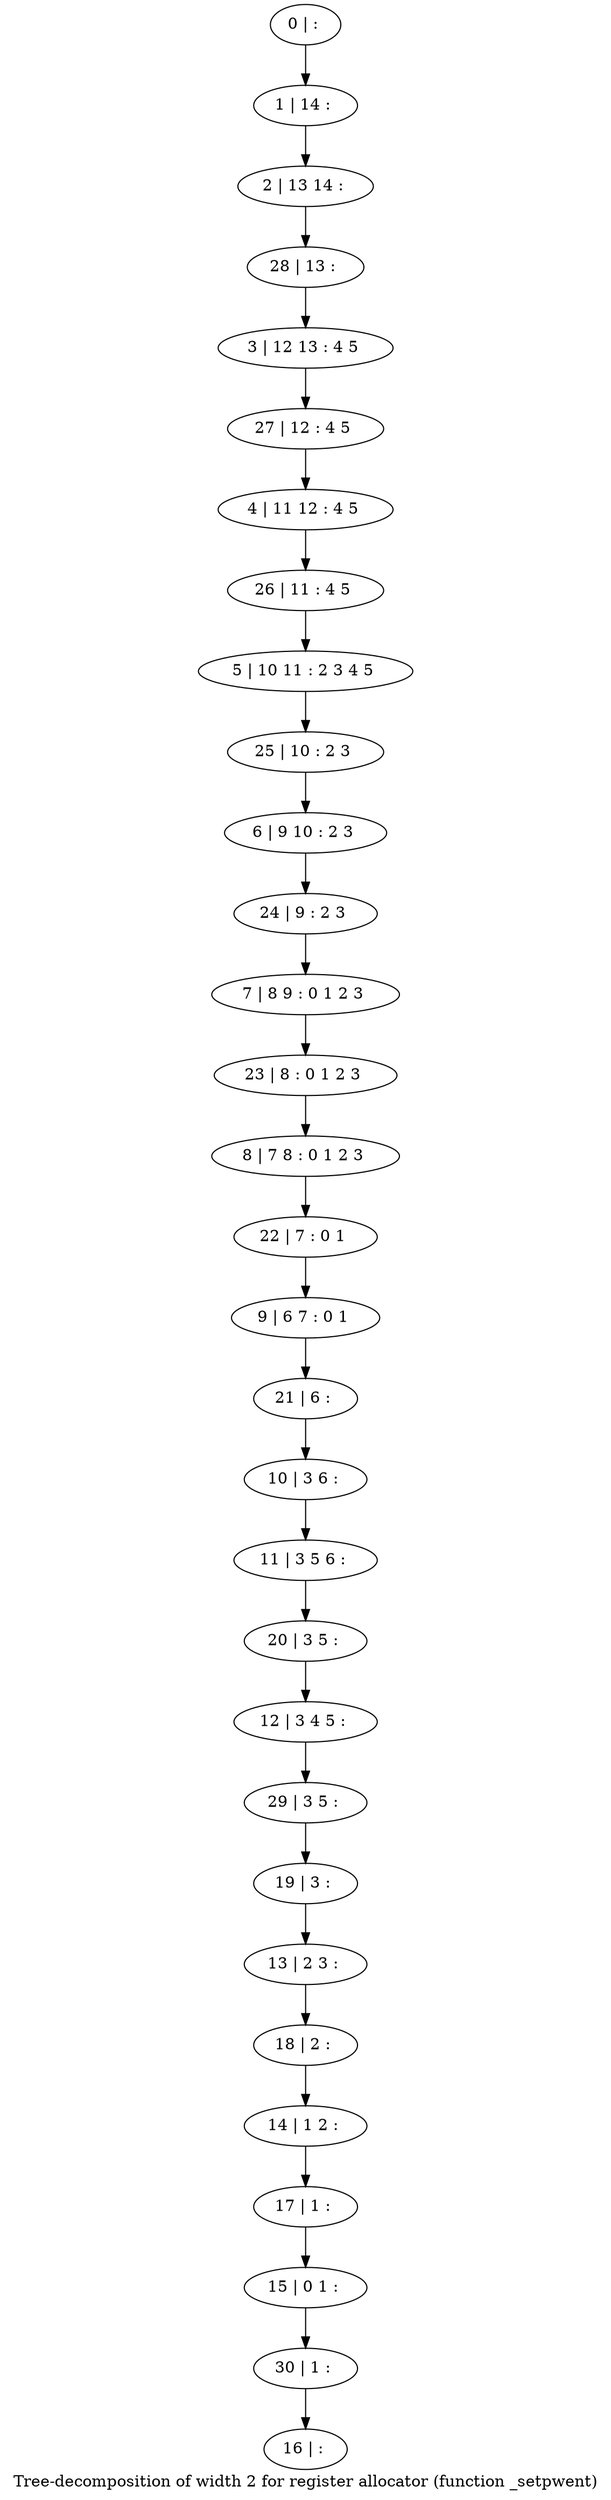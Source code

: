digraph G {
graph [label="Tree-decomposition of width 2 for register allocator (function _setpwent)"]
0[label="0 | : "];
1[label="1 | 14 : "];
2[label="2 | 13 14 : "];
3[label="3 | 12 13 : 4 5 "];
4[label="4 | 11 12 : 4 5 "];
5[label="5 | 10 11 : 2 3 4 5 "];
6[label="6 | 9 10 : 2 3 "];
7[label="7 | 8 9 : 0 1 2 3 "];
8[label="8 | 7 8 : 0 1 2 3 "];
9[label="9 | 6 7 : 0 1 "];
10[label="10 | 3 6 : "];
11[label="11 | 3 5 6 : "];
12[label="12 | 3 4 5 : "];
13[label="13 | 2 3 : "];
14[label="14 | 1 2 : "];
15[label="15 | 0 1 : "];
16[label="16 | : "];
17[label="17 | 1 : "];
18[label="18 | 2 : "];
19[label="19 | 3 : "];
20[label="20 | 3 5 : "];
21[label="21 | 6 : "];
22[label="22 | 7 : 0 1 "];
23[label="23 | 8 : 0 1 2 3 "];
24[label="24 | 9 : 2 3 "];
25[label="25 | 10 : 2 3 "];
26[label="26 | 11 : 4 5 "];
27[label="27 | 12 : 4 5 "];
28[label="28 | 13 : "];
29[label="29 | 3 5 : "];
30[label="30 | 1 : "];
0->1 ;
1->2 ;
10->11 ;
17->15 ;
14->17 ;
18->14 ;
13->18 ;
19->13 ;
20->12 ;
11->20 ;
21->10 ;
9->21 ;
22->9 ;
8->22 ;
23->8 ;
7->23 ;
24->7 ;
6->24 ;
25->6 ;
5->25 ;
26->5 ;
4->26 ;
27->4 ;
3->27 ;
28->3 ;
2->28 ;
29->19 ;
12->29 ;
30->16 ;
15->30 ;
}
